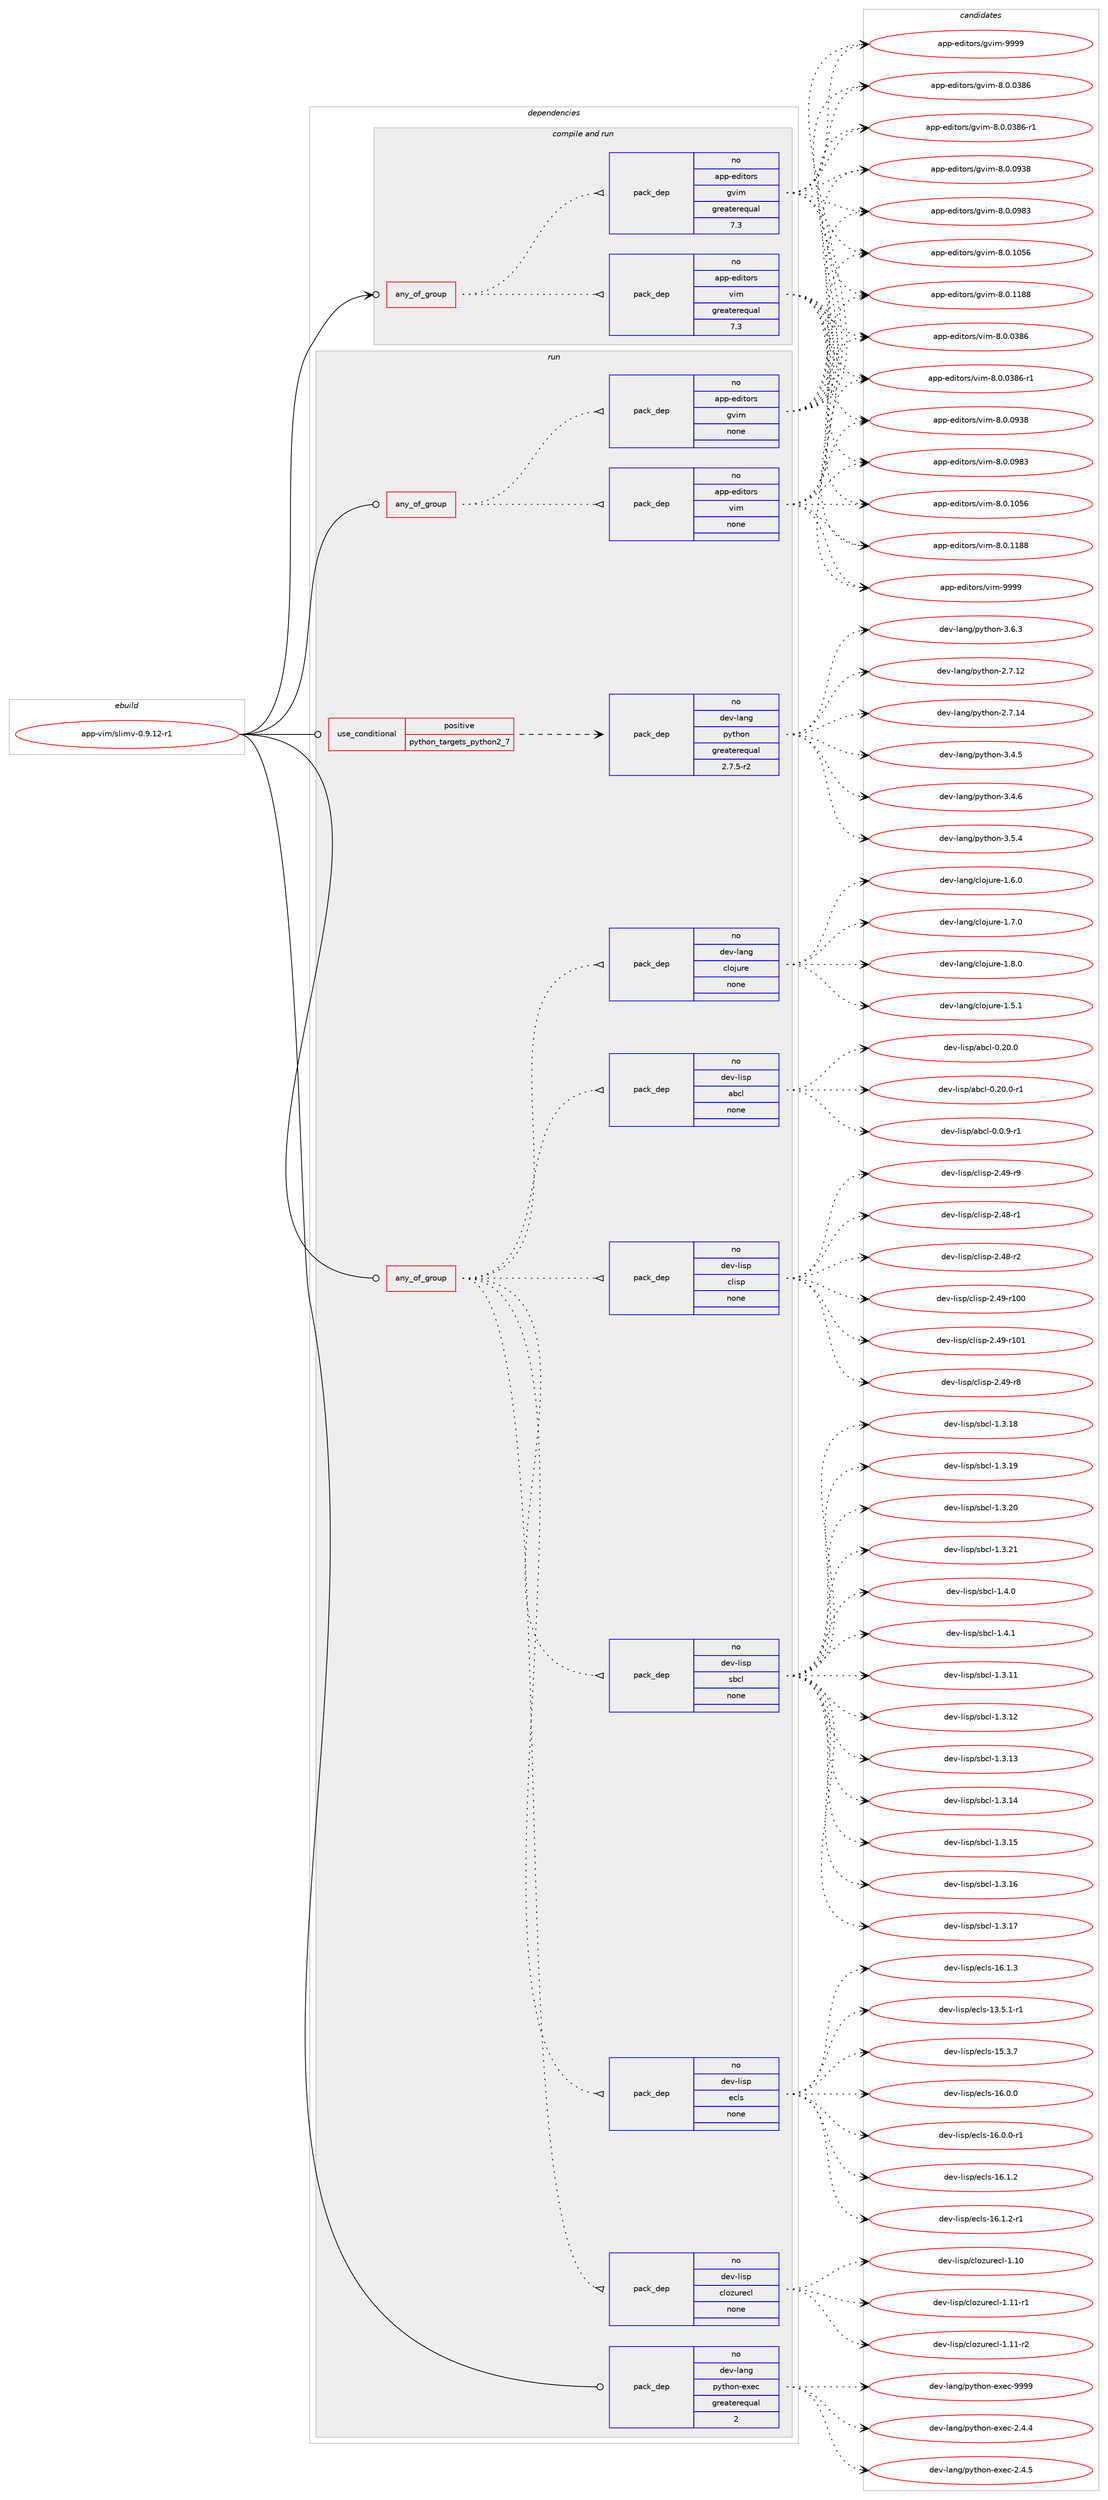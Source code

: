 digraph prolog {

# *************
# Graph options
# *************

newrank=true;
concentrate=true;
compound=true;
graph [rankdir=LR,fontname=Helvetica,fontsize=10,ranksep=1.5];#, ranksep=2.5, nodesep=0.2];
edge  [arrowhead=vee];
node  [fontname=Helvetica,fontsize=10];

# **********
# The ebuild
# **********

subgraph cluster_leftcol {
color=gray;
rank=same;
label=<<i>ebuild</i>>;
id [label="app-vim/slimv-0.9.12-r1", color=red, width=4, href="../app-vim/slimv-0.9.12-r1.svg"];
}

# ****************
# The dependencies
# ****************

subgraph cluster_midcol {
color=gray;
label=<<i>dependencies</i>>;
subgraph cluster_compile {
fillcolor="#eeeeee";
style=filled;
label=<<i>compile</i>>;
}
subgraph cluster_compileandrun {
fillcolor="#eeeeee";
style=filled;
label=<<i>compile and run</i>>;
subgraph any1322 {
dependency63464 [label=<<TABLE BORDER="0" CELLBORDER="1" CELLSPACING="0" CELLPADDING="4"><TR><TD CELLPADDING="10">any_of_group</TD></TR></TABLE>>, shape=none, color=red];subgraph pack46401 {
dependency63465 [label=<<TABLE BORDER="0" CELLBORDER="1" CELLSPACING="0" CELLPADDING="4" WIDTH="220"><TR><TD ROWSPAN="6" CELLPADDING="30">pack_dep</TD></TR><TR><TD WIDTH="110">no</TD></TR><TR><TD>app-editors</TD></TR><TR><TD>vim</TD></TR><TR><TD>greaterequal</TD></TR><TR><TD>7.3</TD></TR></TABLE>>, shape=none, color=blue];
}
dependency63464:e -> dependency63465:w [weight=20,style="dotted",arrowhead="oinv"];
subgraph pack46402 {
dependency63466 [label=<<TABLE BORDER="0" CELLBORDER="1" CELLSPACING="0" CELLPADDING="4" WIDTH="220"><TR><TD ROWSPAN="6" CELLPADDING="30">pack_dep</TD></TR><TR><TD WIDTH="110">no</TD></TR><TR><TD>app-editors</TD></TR><TR><TD>gvim</TD></TR><TR><TD>greaterequal</TD></TR><TR><TD>7.3</TD></TR></TABLE>>, shape=none, color=blue];
}
dependency63464:e -> dependency63466:w [weight=20,style="dotted",arrowhead="oinv"];
}
id:e -> dependency63464:w [weight=20,style="solid",arrowhead="odotvee"];
}
subgraph cluster_run {
fillcolor="#eeeeee";
style=filled;
label=<<i>run</i>>;
subgraph any1323 {
dependency63467 [label=<<TABLE BORDER="0" CELLBORDER="1" CELLSPACING="0" CELLPADDING="4"><TR><TD CELLPADDING="10">any_of_group</TD></TR></TABLE>>, shape=none, color=red];subgraph pack46403 {
dependency63468 [label=<<TABLE BORDER="0" CELLBORDER="1" CELLSPACING="0" CELLPADDING="4" WIDTH="220"><TR><TD ROWSPAN="6" CELLPADDING="30">pack_dep</TD></TR><TR><TD WIDTH="110">no</TD></TR><TR><TD>app-editors</TD></TR><TR><TD>vim</TD></TR><TR><TD>none</TD></TR><TR><TD></TD></TR></TABLE>>, shape=none, color=blue];
}
dependency63467:e -> dependency63468:w [weight=20,style="dotted",arrowhead="oinv"];
subgraph pack46404 {
dependency63469 [label=<<TABLE BORDER="0" CELLBORDER="1" CELLSPACING="0" CELLPADDING="4" WIDTH="220"><TR><TD ROWSPAN="6" CELLPADDING="30">pack_dep</TD></TR><TR><TD WIDTH="110">no</TD></TR><TR><TD>app-editors</TD></TR><TR><TD>gvim</TD></TR><TR><TD>none</TD></TR><TR><TD></TD></TR></TABLE>>, shape=none, color=blue];
}
dependency63467:e -> dependency63469:w [weight=20,style="dotted",arrowhead="oinv"];
}
id:e -> dependency63467:w [weight=20,style="solid",arrowhead="odot"];
subgraph any1324 {
dependency63470 [label=<<TABLE BORDER="0" CELLBORDER="1" CELLSPACING="0" CELLPADDING="4"><TR><TD CELLPADDING="10">any_of_group</TD></TR></TABLE>>, shape=none, color=red];subgraph pack46405 {
dependency63471 [label=<<TABLE BORDER="0" CELLBORDER="1" CELLSPACING="0" CELLPADDING="4" WIDTH="220"><TR><TD ROWSPAN="6" CELLPADDING="30">pack_dep</TD></TR><TR><TD WIDTH="110">no</TD></TR><TR><TD>dev-lisp</TD></TR><TR><TD>clisp</TD></TR><TR><TD>none</TD></TR><TR><TD></TD></TR></TABLE>>, shape=none, color=blue];
}
dependency63470:e -> dependency63471:w [weight=20,style="dotted",arrowhead="oinv"];
subgraph pack46406 {
dependency63472 [label=<<TABLE BORDER="0" CELLBORDER="1" CELLSPACING="0" CELLPADDING="4" WIDTH="220"><TR><TD ROWSPAN="6" CELLPADDING="30">pack_dep</TD></TR><TR><TD WIDTH="110">no</TD></TR><TR><TD>dev-lang</TD></TR><TR><TD>clojure</TD></TR><TR><TD>none</TD></TR><TR><TD></TD></TR></TABLE>>, shape=none, color=blue];
}
dependency63470:e -> dependency63472:w [weight=20,style="dotted",arrowhead="oinv"];
subgraph pack46407 {
dependency63473 [label=<<TABLE BORDER="0" CELLBORDER="1" CELLSPACING="0" CELLPADDING="4" WIDTH="220"><TR><TD ROWSPAN="6" CELLPADDING="30">pack_dep</TD></TR><TR><TD WIDTH="110">no</TD></TR><TR><TD>dev-lisp</TD></TR><TR><TD>abcl</TD></TR><TR><TD>none</TD></TR><TR><TD></TD></TR></TABLE>>, shape=none, color=blue];
}
dependency63470:e -> dependency63473:w [weight=20,style="dotted",arrowhead="oinv"];
subgraph pack46408 {
dependency63474 [label=<<TABLE BORDER="0" CELLBORDER="1" CELLSPACING="0" CELLPADDING="4" WIDTH="220"><TR><TD ROWSPAN="6" CELLPADDING="30">pack_dep</TD></TR><TR><TD WIDTH="110">no</TD></TR><TR><TD>dev-lisp</TD></TR><TR><TD>clozurecl</TD></TR><TR><TD>none</TD></TR><TR><TD></TD></TR></TABLE>>, shape=none, color=blue];
}
dependency63470:e -> dependency63474:w [weight=20,style="dotted",arrowhead="oinv"];
subgraph pack46409 {
dependency63475 [label=<<TABLE BORDER="0" CELLBORDER="1" CELLSPACING="0" CELLPADDING="4" WIDTH="220"><TR><TD ROWSPAN="6" CELLPADDING="30">pack_dep</TD></TR><TR><TD WIDTH="110">no</TD></TR><TR><TD>dev-lisp</TD></TR><TR><TD>ecls</TD></TR><TR><TD>none</TD></TR><TR><TD></TD></TR></TABLE>>, shape=none, color=blue];
}
dependency63470:e -> dependency63475:w [weight=20,style="dotted",arrowhead="oinv"];
subgraph pack46410 {
dependency63476 [label=<<TABLE BORDER="0" CELLBORDER="1" CELLSPACING="0" CELLPADDING="4" WIDTH="220"><TR><TD ROWSPAN="6" CELLPADDING="30">pack_dep</TD></TR><TR><TD WIDTH="110">no</TD></TR><TR><TD>dev-lisp</TD></TR><TR><TD>sbcl</TD></TR><TR><TD>none</TD></TR><TR><TD></TD></TR></TABLE>>, shape=none, color=blue];
}
dependency63470:e -> dependency63476:w [weight=20,style="dotted",arrowhead="oinv"];
}
id:e -> dependency63470:w [weight=20,style="solid",arrowhead="odot"];
subgraph cond15712 {
dependency63477 [label=<<TABLE BORDER="0" CELLBORDER="1" CELLSPACING="0" CELLPADDING="4"><TR><TD ROWSPAN="3" CELLPADDING="10">use_conditional</TD></TR><TR><TD>positive</TD></TR><TR><TD>python_targets_python2_7</TD></TR></TABLE>>, shape=none, color=red];
subgraph pack46411 {
dependency63478 [label=<<TABLE BORDER="0" CELLBORDER="1" CELLSPACING="0" CELLPADDING="4" WIDTH="220"><TR><TD ROWSPAN="6" CELLPADDING="30">pack_dep</TD></TR><TR><TD WIDTH="110">no</TD></TR><TR><TD>dev-lang</TD></TR><TR><TD>python</TD></TR><TR><TD>greaterequal</TD></TR><TR><TD>2.7.5-r2</TD></TR></TABLE>>, shape=none, color=blue];
}
dependency63477:e -> dependency63478:w [weight=20,style="dashed",arrowhead="vee"];
}
id:e -> dependency63477:w [weight=20,style="solid",arrowhead="odot"];
subgraph pack46412 {
dependency63479 [label=<<TABLE BORDER="0" CELLBORDER="1" CELLSPACING="0" CELLPADDING="4" WIDTH="220"><TR><TD ROWSPAN="6" CELLPADDING="30">pack_dep</TD></TR><TR><TD WIDTH="110">no</TD></TR><TR><TD>dev-lang</TD></TR><TR><TD>python-exec</TD></TR><TR><TD>greaterequal</TD></TR><TR><TD>2</TD></TR></TABLE>>, shape=none, color=blue];
}
id:e -> dependency63479:w [weight=20,style="solid",arrowhead="odot"];
}
}

# **************
# The candidates
# **************

subgraph cluster_choices {
rank=same;
color=gray;
label=<<i>candidates</i>>;

subgraph choice46401 {
color=black;
nodesep=1;
choice971121124510110010511611111411547118105109455646484648515654 [label="app-editors/vim-8.0.0386", color=red, width=4,href="../app-editors/vim-8.0.0386.svg"];
choice9711211245101100105116111114115471181051094556464846485156544511449 [label="app-editors/vim-8.0.0386-r1", color=red, width=4,href="../app-editors/vim-8.0.0386-r1.svg"];
choice971121124510110010511611111411547118105109455646484648575156 [label="app-editors/vim-8.0.0938", color=red, width=4,href="../app-editors/vim-8.0.0938.svg"];
choice971121124510110010511611111411547118105109455646484648575651 [label="app-editors/vim-8.0.0983", color=red, width=4,href="../app-editors/vim-8.0.0983.svg"];
choice971121124510110010511611111411547118105109455646484649485354 [label="app-editors/vim-8.0.1056", color=red, width=4,href="../app-editors/vim-8.0.1056.svg"];
choice971121124510110010511611111411547118105109455646484649495656 [label="app-editors/vim-8.0.1188", color=red, width=4,href="../app-editors/vim-8.0.1188.svg"];
choice9711211245101100105116111114115471181051094557575757 [label="app-editors/vim-9999", color=red, width=4,href="../app-editors/vim-9999.svg"];
dependency63465:e -> choice971121124510110010511611111411547118105109455646484648515654:w [style=dotted,weight="100"];
dependency63465:e -> choice9711211245101100105116111114115471181051094556464846485156544511449:w [style=dotted,weight="100"];
dependency63465:e -> choice971121124510110010511611111411547118105109455646484648575156:w [style=dotted,weight="100"];
dependency63465:e -> choice971121124510110010511611111411547118105109455646484648575651:w [style=dotted,weight="100"];
dependency63465:e -> choice971121124510110010511611111411547118105109455646484649485354:w [style=dotted,weight="100"];
dependency63465:e -> choice971121124510110010511611111411547118105109455646484649495656:w [style=dotted,weight="100"];
dependency63465:e -> choice9711211245101100105116111114115471181051094557575757:w [style=dotted,weight="100"];
}
subgraph choice46402 {
color=black;
nodesep=1;
choice971121124510110010511611111411547103118105109455646484648515654 [label="app-editors/gvim-8.0.0386", color=red, width=4,href="../app-editors/gvim-8.0.0386.svg"];
choice9711211245101100105116111114115471031181051094556464846485156544511449 [label="app-editors/gvim-8.0.0386-r1", color=red, width=4,href="../app-editors/gvim-8.0.0386-r1.svg"];
choice971121124510110010511611111411547103118105109455646484648575156 [label="app-editors/gvim-8.0.0938", color=red, width=4,href="../app-editors/gvim-8.0.0938.svg"];
choice971121124510110010511611111411547103118105109455646484648575651 [label="app-editors/gvim-8.0.0983", color=red, width=4,href="../app-editors/gvim-8.0.0983.svg"];
choice971121124510110010511611111411547103118105109455646484649485354 [label="app-editors/gvim-8.0.1056", color=red, width=4,href="../app-editors/gvim-8.0.1056.svg"];
choice971121124510110010511611111411547103118105109455646484649495656 [label="app-editors/gvim-8.0.1188", color=red, width=4,href="../app-editors/gvim-8.0.1188.svg"];
choice9711211245101100105116111114115471031181051094557575757 [label="app-editors/gvim-9999", color=red, width=4,href="../app-editors/gvim-9999.svg"];
dependency63466:e -> choice971121124510110010511611111411547103118105109455646484648515654:w [style=dotted,weight="100"];
dependency63466:e -> choice9711211245101100105116111114115471031181051094556464846485156544511449:w [style=dotted,weight="100"];
dependency63466:e -> choice971121124510110010511611111411547103118105109455646484648575156:w [style=dotted,weight="100"];
dependency63466:e -> choice971121124510110010511611111411547103118105109455646484648575651:w [style=dotted,weight="100"];
dependency63466:e -> choice971121124510110010511611111411547103118105109455646484649485354:w [style=dotted,weight="100"];
dependency63466:e -> choice971121124510110010511611111411547103118105109455646484649495656:w [style=dotted,weight="100"];
dependency63466:e -> choice9711211245101100105116111114115471031181051094557575757:w [style=dotted,weight="100"];
}
subgraph choice46403 {
color=black;
nodesep=1;
choice971121124510110010511611111411547118105109455646484648515654 [label="app-editors/vim-8.0.0386", color=red, width=4,href="../app-editors/vim-8.0.0386.svg"];
choice9711211245101100105116111114115471181051094556464846485156544511449 [label="app-editors/vim-8.0.0386-r1", color=red, width=4,href="../app-editors/vim-8.0.0386-r1.svg"];
choice971121124510110010511611111411547118105109455646484648575156 [label="app-editors/vim-8.0.0938", color=red, width=4,href="../app-editors/vim-8.0.0938.svg"];
choice971121124510110010511611111411547118105109455646484648575651 [label="app-editors/vim-8.0.0983", color=red, width=4,href="../app-editors/vim-8.0.0983.svg"];
choice971121124510110010511611111411547118105109455646484649485354 [label="app-editors/vim-8.0.1056", color=red, width=4,href="../app-editors/vim-8.0.1056.svg"];
choice971121124510110010511611111411547118105109455646484649495656 [label="app-editors/vim-8.0.1188", color=red, width=4,href="../app-editors/vim-8.0.1188.svg"];
choice9711211245101100105116111114115471181051094557575757 [label="app-editors/vim-9999", color=red, width=4,href="../app-editors/vim-9999.svg"];
dependency63468:e -> choice971121124510110010511611111411547118105109455646484648515654:w [style=dotted,weight="100"];
dependency63468:e -> choice9711211245101100105116111114115471181051094556464846485156544511449:w [style=dotted,weight="100"];
dependency63468:e -> choice971121124510110010511611111411547118105109455646484648575156:w [style=dotted,weight="100"];
dependency63468:e -> choice971121124510110010511611111411547118105109455646484648575651:w [style=dotted,weight="100"];
dependency63468:e -> choice971121124510110010511611111411547118105109455646484649485354:w [style=dotted,weight="100"];
dependency63468:e -> choice971121124510110010511611111411547118105109455646484649495656:w [style=dotted,weight="100"];
dependency63468:e -> choice9711211245101100105116111114115471181051094557575757:w [style=dotted,weight="100"];
}
subgraph choice46404 {
color=black;
nodesep=1;
choice971121124510110010511611111411547103118105109455646484648515654 [label="app-editors/gvim-8.0.0386", color=red, width=4,href="../app-editors/gvim-8.0.0386.svg"];
choice9711211245101100105116111114115471031181051094556464846485156544511449 [label="app-editors/gvim-8.0.0386-r1", color=red, width=4,href="../app-editors/gvim-8.0.0386-r1.svg"];
choice971121124510110010511611111411547103118105109455646484648575156 [label="app-editors/gvim-8.0.0938", color=red, width=4,href="../app-editors/gvim-8.0.0938.svg"];
choice971121124510110010511611111411547103118105109455646484648575651 [label="app-editors/gvim-8.0.0983", color=red, width=4,href="../app-editors/gvim-8.0.0983.svg"];
choice971121124510110010511611111411547103118105109455646484649485354 [label="app-editors/gvim-8.0.1056", color=red, width=4,href="../app-editors/gvim-8.0.1056.svg"];
choice971121124510110010511611111411547103118105109455646484649495656 [label="app-editors/gvim-8.0.1188", color=red, width=4,href="../app-editors/gvim-8.0.1188.svg"];
choice9711211245101100105116111114115471031181051094557575757 [label="app-editors/gvim-9999", color=red, width=4,href="../app-editors/gvim-9999.svg"];
dependency63469:e -> choice971121124510110010511611111411547103118105109455646484648515654:w [style=dotted,weight="100"];
dependency63469:e -> choice9711211245101100105116111114115471031181051094556464846485156544511449:w [style=dotted,weight="100"];
dependency63469:e -> choice971121124510110010511611111411547103118105109455646484648575156:w [style=dotted,weight="100"];
dependency63469:e -> choice971121124510110010511611111411547103118105109455646484648575651:w [style=dotted,weight="100"];
dependency63469:e -> choice971121124510110010511611111411547103118105109455646484649485354:w [style=dotted,weight="100"];
dependency63469:e -> choice971121124510110010511611111411547103118105109455646484649495656:w [style=dotted,weight="100"];
dependency63469:e -> choice9711211245101100105116111114115471031181051094557575757:w [style=dotted,weight="100"];
}
subgraph choice46405 {
color=black;
nodesep=1;
choice10010111845108105115112479910810511511245504652564511449 [label="dev-lisp/clisp-2.48-r1", color=red, width=4,href="../dev-lisp/clisp-2.48-r1.svg"];
choice10010111845108105115112479910810511511245504652564511450 [label="dev-lisp/clisp-2.48-r2", color=red, width=4,href="../dev-lisp/clisp-2.48-r2.svg"];
choice100101118451081051151124799108105115112455046525745114494848 [label="dev-lisp/clisp-2.49-r100", color=red, width=4,href="../dev-lisp/clisp-2.49-r100.svg"];
choice100101118451081051151124799108105115112455046525745114494849 [label="dev-lisp/clisp-2.49-r101", color=red, width=4,href="../dev-lisp/clisp-2.49-r101.svg"];
choice10010111845108105115112479910810511511245504652574511456 [label="dev-lisp/clisp-2.49-r8", color=red, width=4,href="../dev-lisp/clisp-2.49-r8.svg"];
choice10010111845108105115112479910810511511245504652574511457 [label="dev-lisp/clisp-2.49-r9", color=red, width=4,href="../dev-lisp/clisp-2.49-r9.svg"];
dependency63471:e -> choice10010111845108105115112479910810511511245504652564511449:w [style=dotted,weight="100"];
dependency63471:e -> choice10010111845108105115112479910810511511245504652564511450:w [style=dotted,weight="100"];
dependency63471:e -> choice100101118451081051151124799108105115112455046525745114494848:w [style=dotted,weight="100"];
dependency63471:e -> choice100101118451081051151124799108105115112455046525745114494849:w [style=dotted,weight="100"];
dependency63471:e -> choice10010111845108105115112479910810511511245504652574511456:w [style=dotted,weight="100"];
dependency63471:e -> choice10010111845108105115112479910810511511245504652574511457:w [style=dotted,weight="100"];
}
subgraph choice46406 {
color=black;
nodesep=1;
choice10010111845108971101034799108111106117114101454946534649 [label="dev-lang/clojure-1.5.1", color=red, width=4,href="../dev-lang/clojure-1.5.1.svg"];
choice10010111845108971101034799108111106117114101454946544648 [label="dev-lang/clojure-1.6.0", color=red, width=4,href="../dev-lang/clojure-1.6.0.svg"];
choice10010111845108971101034799108111106117114101454946554648 [label="dev-lang/clojure-1.7.0", color=red, width=4,href="../dev-lang/clojure-1.7.0.svg"];
choice10010111845108971101034799108111106117114101454946564648 [label="dev-lang/clojure-1.8.0", color=red, width=4,href="../dev-lang/clojure-1.8.0.svg"];
dependency63472:e -> choice10010111845108971101034799108111106117114101454946534649:w [style=dotted,weight="100"];
dependency63472:e -> choice10010111845108971101034799108111106117114101454946544648:w [style=dotted,weight="100"];
dependency63472:e -> choice10010111845108971101034799108111106117114101454946554648:w [style=dotted,weight="100"];
dependency63472:e -> choice10010111845108971101034799108111106117114101454946564648:w [style=dotted,weight="100"];
}
subgraph choice46407 {
color=black;
nodesep=1;
choice10010111845108105115112479798991084548464846574511449 [label="dev-lisp/abcl-0.0.9-r1", color=red, width=4,href="../dev-lisp/abcl-0.0.9-r1.svg"];
choice100101118451081051151124797989910845484650484648 [label="dev-lisp/abcl-0.20.0", color=red, width=4,href="../dev-lisp/abcl-0.20.0.svg"];
choice1001011184510810511511247979899108454846504846484511449 [label="dev-lisp/abcl-0.20.0-r1", color=red, width=4,href="../dev-lisp/abcl-0.20.0-r1.svg"];
dependency63473:e -> choice10010111845108105115112479798991084548464846574511449:w [style=dotted,weight="100"];
dependency63473:e -> choice100101118451081051151124797989910845484650484648:w [style=dotted,weight="100"];
dependency63473:e -> choice1001011184510810511511247979899108454846504846484511449:w [style=dotted,weight="100"];
}
subgraph choice46408 {
color=black;
nodesep=1;
choice100101118451081051151124799108111122117114101991084549464948 [label="dev-lisp/clozurecl-1.10", color=red, width=4,href="../dev-lisp/clozurecl-1.10.svg"];
choice1001011184510810511511247991081111221171141019910845494649494511449 [label="dev-lisp/clozurecl-1.11-r1", color=red, width=4,href="../dev-lisp/clozurecl-1.11-r1.svg"];
choice1001011184510810511511247991081111221171141019910845494649494511450 [label="dev-lisp/clozurecl-1.11-r2", color=red, width=4,href="../dev-lisp/clozurecl-1.11-r2.svg"];
dependency63474:e -> choice100101118451081051151124799108111122117114101991084549464948:w [style=dotted,weight="100"];
dependency63474:e -> choice1001011184510810511511247991081111221171141019910845494649494511449:w [style=dotted,weight="100"];
dependency63474:e -> choice1001011184510810511511247991081111221171141019910845494649494511450:w [style=dotted,weight="100"];
}
subgraph choice46409 {
color=black;
nodesep=1;
choice100101118451081051151124710199108115454951465346494511449 [label="dev-lisp/ecls-13.5.1-r1", color=red, width=4,href="../dev-lisp/ecls-13.5.1-r1.svg"];
choice10010111845108105115112471019910811545495346514655 [label="dev-lisp/ecls-15.3.7", color=red, width=4,href="../dev-lisp/ecls-15.3.7.svg"];
choice10010111845108105115112471019910811545495446484648 [label="dev-lisp/ecls-16.0.0", color=red, width=4,href="../dev-lisp/ecls-16.0.0.svg"];
choice100101118451081051151124710199108115454954464846484511449 [label="dev-lisp/ecls-16.0.0-r1", color=red, width=4,href="../dev-lisp/ecls-16.0.0-r1.svg"];
choice10010111845108105115112471019910811545495446494650 [label="dev-lisp/ecls-16.1.2", color=red, width=4,href="../dev-lisp/ecls-16.1.2.svg"];
choice100101118451081051151124710199108115454954464946504511449 [label="dev-lisp/ecls-16.1.2-r1", color=red, width=4,href="../dev-lisp/ecls-16.1.2-r1.svg"];
choice10010111845108105115112471019910811545495446494651 [label="dev-lisp/ecls-16.1.3", color=red, width=4,href="../dev-lisp/ecls-16.1.3.svg"];
dependency63475:e -> choice100101118451081051151124710199108115454951465346494511449:w [style=dotted,weight="100"];
dependency63475:e -> choice10010111845108105115112471019910811545495346514655:w [style=dotted,weight="100"];
dependency63475:e -> choice10010111845108105115112471019910811545495446484648:w [style=dotted,weight="100"];
dependency63475:e -> choice100101118451081051151124710199108115454954464846484511449:w [style=dotted,weight="100"];
dependency63475:e -> choice10010111845108105115112471019910811545495446494650:w [style=dotted,weight="100"];
dependency63475:e -> choice100101118451081051151124710199108115454954464946504511449:w [style=dotted,weight="100"];
dependency63475:e -> choice10010111845108105115112471019910811545495446494651:w [style=dotted,weight="100"];
}
subgraph choice46410 {
color=black;
nodesep=1;
choice1001011184510810511511247115989910845494651464949 [label="dev-lisp/sbcl-1.3.11", color=red, width=4,href="../dev-lisp/sbcl-1.3.11.svg"];
choice1001011184510810511511247115989910845494651464950 [label="dev-lisp/sbcl-1.3.12", color=red, width=4,href="../dev-lisp/sbcl-1.3.12.svg"];
choice1001011184510810511511247115989910845494651464951 [label="dev-lisp/sbcl-1.3.13", color=red, width=4,href="../dev-lisp/sbcl-1.3.13.svg"];
choice1001011184510810511511247115989910845494651464952 [label="dev-lisp/sbcl-1.3.14", color=red, width=4,href="../dev-lisp/sbcl-1.3.14.svg"];
choice1001011184510810511511247115989910845494651464953 [label="dev-lisp/sbcl-1.3.15", color=red, width=4,href="../dev-lisp/sbcl-1.3.15.svg"];
choice1001011184510810511511247115989910845494651464954 [label="dev-lisp/sbcl-1.3.16", color=red, width=4,href="../dev-lisp/sbcl-1.3.16.svg"];
choice1001011184510810511511247115989910845494651464955 [label="dev-lisp/sbcl-1.3.17", color=red, width=4,href="../dev-lisp/sbcl-1.3.17.svg"];
choice1001011184510810511511247115989910845494651464956 [label="dev-lisp/sbcl-1.3.18", color=red, width=4,href="../dev-lisp/sbcl-1.3.18.svg"];
choice1001011184510810511511247115989910845494651464957 [label="dev-lisp/sbcl-1.3.19", color=red, width=4,href="../dev-lisp/sbcl-1.3.19.svg"];
choice1001011184510810511511247115989910845494651465048 [label="dev-lisp/sbcl-1.3.20", color=red, width=4,href="../dev-lisp/sbcl-1.3.20.svg"];
choice1001011184510810511511247115989910845494651465049 [label="dev-lisp/sbcl-1.3.21", color=red, width=4,href="../dev-lisp/sbcl-1.3.21.svg"];
choice10010111845108105115112471159899108454946524648 [label="dev-lisp/sbcl-1.4.0", color=red, width=4,href="../dev-lisp/sbcl-1.4.0.svg"];
choice10010111845108105115112471159899108454946524649 [label="dev-lisp/sbcl-1.4.1", color=red, width=4,href="../dev-lisp/sbcl-1.4.1.svg"];
dependency63476:e -> choice1001011184510810511511247115989910845494651464949:w [style=dotted,weight="100"];
dependency63476:e -> choice1001011184510810511511247115989910845494651464950:w [style=dotted,weight="100"];
dependency63476:e -> choice1001011184510810511511247115989910845494651464951:w [style=dotted,weight="100"];
dependency63476:e -> choice1001011184510810511511247115989910845494651464952:w [style=dotted,weight="100"];
dependency63476:e -> choice1001011184510810511511247115989910845494651464953:w [style=dotted,weight="100"];
dependency63476:e -> choice1001011184510810511511247115989910845494651464954:w [style=dotted,weight="100"];
dependency63476:e -> choice1001011184510810511511247115989910845494651464955:w [style=dotted,weight="100"];
dependency63476:e -> choice1001011184510810511511247115989910845494651464956:w [style=dotted,weight="100"];
dependency63476:e -> choice1001011184510810511511247115989910845494651464957:w [style=dotted,weight="100"];
dependency63476:e -> choice1001011184510810511511247115989910845494651465048:w [style=dotted,weight="100"];
dependency63476:e -> choice1001011184510810511511247115989910845494651465049:w [style=dotted,weight="100"];
dependency63476:e -> choice10010111845108105115112471159899108454946524648:w [style=dotted,weight="100"];
dependency63476:e -> choice10010111845108105115112471159899108454946524649:w [style=dotted,weight="100"];
}
subgraph choice46411 {
color=black;
nodesep=1;
choice10010111845108971101034711212111610411111045504655464950 [label="dev-lang/python-2.7.12", color=red, width=4,href="../dev-lang/python-2.7.12.svg"];
choice10010111845108971101034711212111610411111045504655464952 [label="dev-lang/python-2.7.14", color=red, width=4,href="../dev-lang/python-2.7.14.svg"];
choice100101118451089711010347112121116104111110455146524653 [label="dev-lang/python-3.4.5", color=red, width=4,href="../dev-lang/python-3.4.5.svg"];
choice100101118451089711010347112121116104111110455146524654 [label="dev-lang/python-3.4.6", color=red, width=4,href="../dev-lang/python-3.4.6.svg"];
choice100101118451089711010347112121116104111110455146534652 [label="dev-lang/python-3.5.4", color=red, width=4,href="../dev-lang/python-3.5.4.svg"];
choice100101118451089711010347112121116104111110455146544651 [label="dev-lang/python-3.6.3", color=red, width=4,href="../dev-lang/python-3.6.3.svg"];
dependency63478:e -> choice10010111845108971101034711212111610411111045504655464950:w [style=dotted,weight="100"];
dependency63478:e -> choice10010111845108971101034711212111610411111045504655464952:w [style=dotted,weight="100"];
dependency63478:e -> choice100101118451089711010347112121116104111110455146524653:w [style=dotted,weight="100"];
dependency63478:e -> choice100101118451089711010347112121116104111110455146524654:w [style=dotted,weight="100"];
dependency63478:e -> choice100101118451089711010347112121116104111110455146534652:w [style=dotted,weight="100"];
dependency63478:e -> choice100101118451089711010347112121116104111110455146544651:w [style=dotted,weight="100"];
}
subgraph choice46412 {
color=black;
nodesep=1;
choice1001011184510897110103471121211161041111104510112010199455046524652 [label="dev-lang/python-exec-2.4.4", color=red, width=4,href="../dev-lang/python-exec-2.4.4.svg"];
choice1001011184510897110103471121211161041111104510112010199455046524653 [label="dev-lang/python-exec-2.4.5", color=red, width=4,href="../dev-lang/python-exec-2.4.5.svg"];
choice10010111845108971101034711212111610411111045101120101994557575757 [label="dev-lang/python-exec-9999", color=red, width=4,href="../dev-lang/python-exec-9999.svg"];
dependency63479:e -> choice1001011184510897110103471121211161041111104510112010199455046524652:w [style=dotted,weight="100"];
dependency63479:e -> choice1001011184510897110103471121211161041111104510112010199455046524653:w [style=dotted,weight="100"];
dependency63479:e -> choice10010111845108971101034711212111610411111045101120101994557575757:w [style=dotted,weight="100"];
}
}

}

